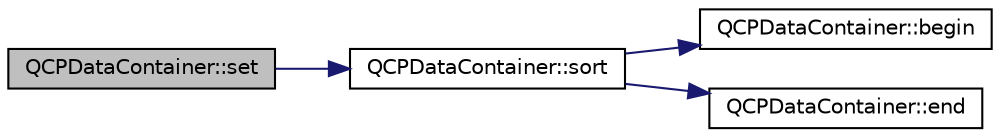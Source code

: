 digraph "QCPDataContainer::set"
{
  edge [fontname="Helvetica",fontsize="10",labelfontname="Helvetica",labelfontsize="10"];
  node [fontname="Helvetica",fontsize="10",shape=record];
  rankdir="LR";
  Node181 [label="QCPDataContainer::set",height=0.2,width=0.4,color="black", fillcolor="grey75", style="filled", fontcolor="black"];
  Node181 -> Node182 [color="midnightblue",fontsize="10",style="solid",fontname="Helvetica"];
  Node182 [label="QCPDataContainer::sort",height=0.2,width=0.4,color="black", fillcolor="white", style="filled",URL="$class_q_c_p_data_container.html#a75da92e33063b63d6da5014683591d45"];
  Node182 -> Node183 [color="midnightblue",fontsize="10",style="solid",fontname="Helvetica"];
  Node183 [label="QCPDataContainer::begin",height=0.2,width=0.4,color="black", fillcolor="white", style="filled",URL="$class_q_c_p_data_container.html#a80032518413ab8f418f7c81182fd06cb"];
  Node182 -> Node184 [color="midnightblue",fontsize="10",style="solid",fontname="Helvetica"];
  Node184 [label="QCPDataContainer::end",height=0.2,width=0.4,color="black", fillcolor="white", style="filled",URL="$class_q_c_p_data_container.html#acf66dfad83fe041380f5e0491e7676f2"];
}

